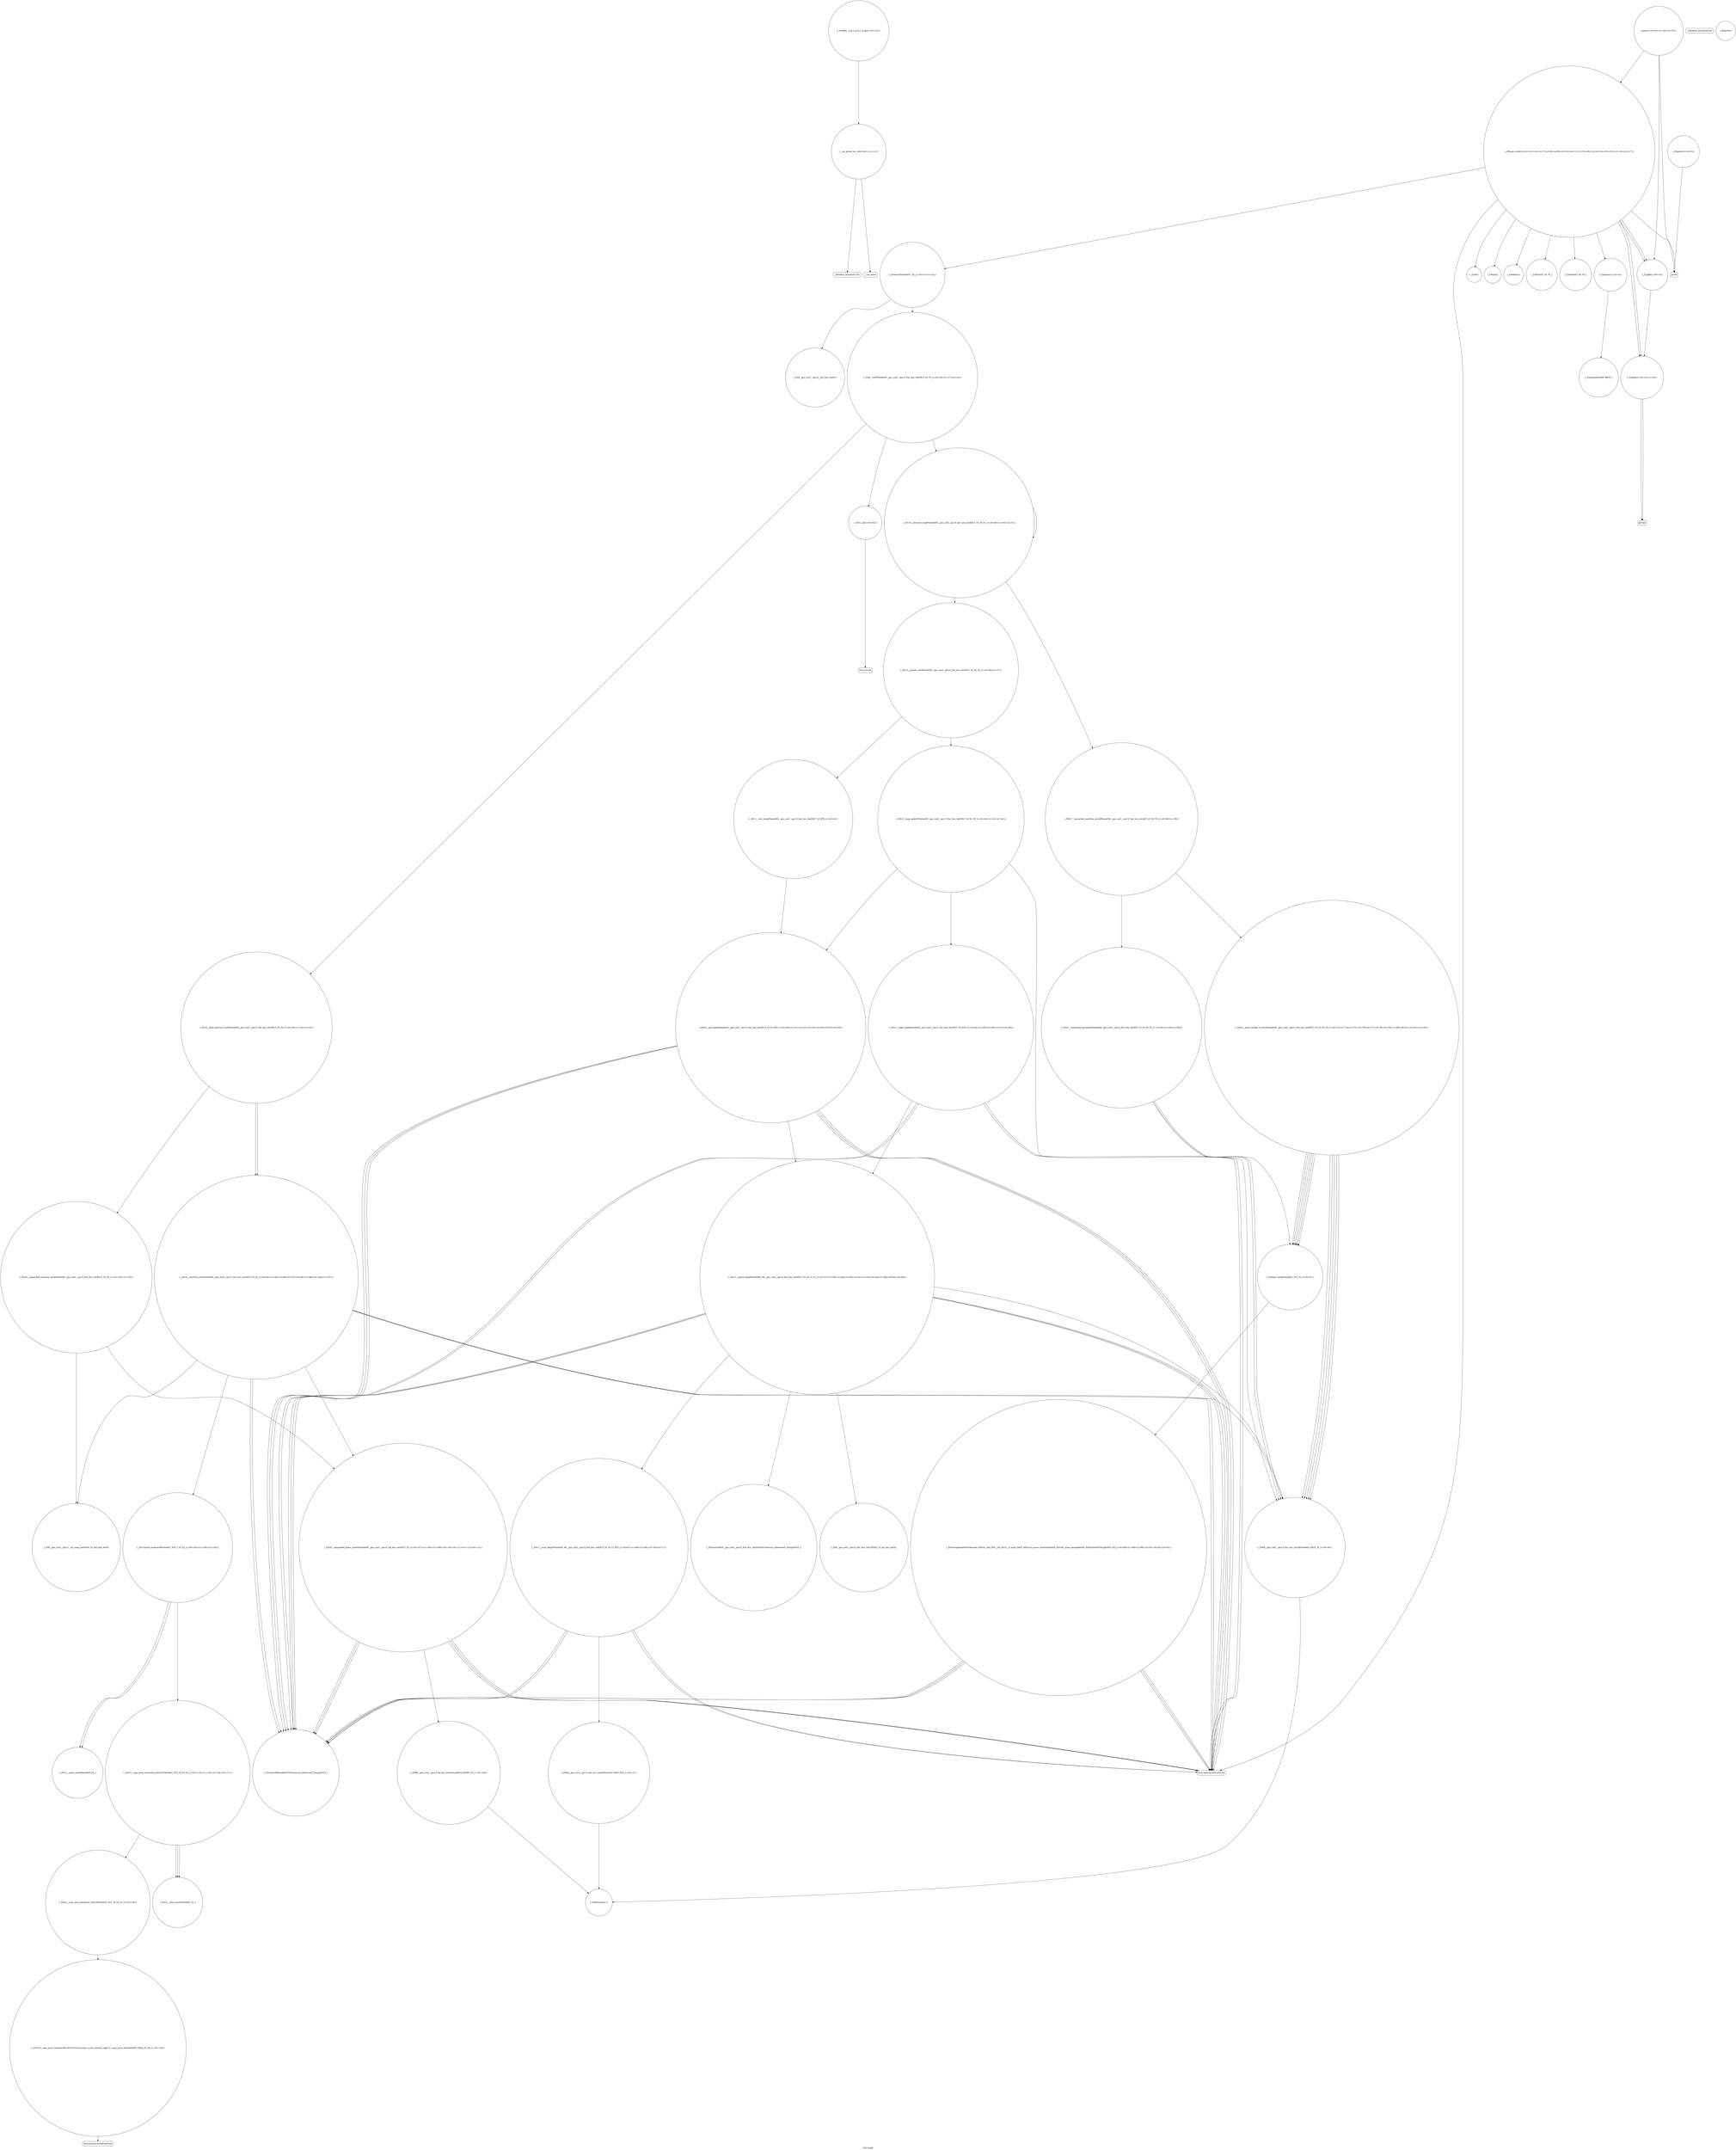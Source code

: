 digraph "Call Graph" {
	label="Call Graph";

	Node0x5562cc69d6a0 [shape=record,shape=circle,label="{__cxx_global_var_init|{<s0>1|<s1>2}}"];
	Node0x5562cc69d6a0:s0 -> Node0x5562cc69d720[color=black];
	Node0x5562cc69d6a0:s1 -> Node0x5562cc86e5d0[color=black];
	Node0x5562cc86fad0 [shape=record,shape=circle,label="{_ZSt16__insertion_sortIP4nodeN9__gnu_cxx5__ops15_Iter_less_iterEEvT_S5_T0_|{<s0>94|<s1>95|<s2>96|<s3>97|<s4>98|<s5>99|<s6>100|<s7>101}}"];
	Node0x5562cc86fad0:s0 -> Node0x5562cc86f450[color=black];
	Node0x5562cc86fad0:s1 -> Node0x5562cc86f550[color=black];
	Node0x5562cc86fad0:s2 -> Node0x5562cc86ed50[color=black];
	Node0x5562cc86fad0:s3 -> Node0x5562cc86fbd0[color=black];
	Node0x5562cc86fad0:s4 -> Node0x5562cc86f550[color=black];
	Node0x5562cc86fad0:s5 -> Node0x5562cc86ed50[color=black];
	Node0x5562cc86fad0:s6 -> Node0x5562cc870cf0[color=black];
	Node0x5562cc86fad0:s7 -> Node0x5562cc870c70[color=black];
	Node0x5562cc86e7d0 [shape=record,shape=circle,label="{_ZltRK4nodeS1_}"];
	Node0x5562cc870e70 [shape=record,shape=circle,label="{_ZSt22__copy_move_backward_aILb1EP4nodeS1_ET1_T0_S3_S2_|{<s0>118}}"];
	Node0x5562cc870e70:s0 -> Node0x5562cc870f70[color=black];
	Node0x5562cc86eb50 [shape=record,shape=circle,label="{_Z2gnRi|{<s0>18}}"];
	Node0x5562cc86eb50:s0 -> Node0x5562cc86ebd0[color=black];
	Node0x5562cc86eed0 [shape=record,shape=Mrecord,label="{getchar}"];
	Node0x5562cc86f250 [shape=record,shape=circle,label="{_ZSt27__unguarded_partition_pivotIP4nodeN9__gnu_cxx5__ops15_Iter_less_iterEET_S5_S5_T0_|{<s0>38|<s1>39}}"];
	Node0x5562cc86f250:s0 -> Node0x5562cc86f850[color=black];
	Node0x5562cc86f250:s1 -> Node0x5562cc86f8d0[color=black];
	Node0x5562cc86f5d0 [shape=record,shape=circle,label="{_ZSt13__adjust_heapIP4nodelS0_N9__gnu_cxx5__ops15_Iter_less_iterEEvT_T0_S6_T1_T2_|{<s0>57|<s1>58|<s2>59|<s3>60|<s4>61|<s5>62|<s6>63|<s7>64|<s8>65|<s9>66}}"];
	Node0x5562cc86f5d0:s0 -> Node0x5562cc86f450[color=black];
	Node0x5562cc86f5d0:s1 -> Node0x5562cc86f550[color=black];
	Node0x5562cc86f5d0:s2 -> Node0x5562cc86ed50[color=black];
	Node0x5562cc86f5d0:s3 -> Node0x5562cc86f550[color=black];
	Node0x5562cc86f5d0:s4 -> Node0x5562cc86ed50[color=black];
	Node0x5562cc86f5d0:s5 -> Node0x5562cc86f650[color=black];
	Node0x5562cc86f5d0:s6 -> Node0x5562cc86f6d0[color=black];
	Node0x5562cc86f5d0:s7 -> Node0x5562cc86f550[color=black];
	Node0x5562cc86f5d0:s8 -> Node0x5562cc86ed50[color=black];
	Node0x5562cc86f5d0:s9 -> Node0x5562cc86f750[color=black];
	Node0x5562cc86f950 [shape=record,shape=circle,label="{_ZSt9iter_swapIP4nodeS1_EvT_T0_|{<s0>87}}"];
	Node0x5562cc86f950:s0 -> Node0x5562cc86f9d0[color=black];
	Node0x5562cc86e650 [shape=record,shape=circle,label="{_Z5getrev|{<s0>3}}"];
	Node0x5562cc86e650:s0 -> Node0x5562cc86e6d0[color=black];
	Node0x5562cc870cf0 [shape=record,shape=circle,label="{_ZN9__gnu_cxx5__ops15__val_comp_iterENS0_15_Iter_less_iterE}"];
	Node0x5562cc86e9d0 [shape=record,shape=circle,label="{_Z5upmaxIxxEbRT_RKT0_}"];
	Node0x5562cc871070 [shape=record,shape=circle,label="{_ZNK9__gnu_cxx5__ops14_Val_less_iterclI4nodePS3_EEbRT_T0_|{<s0>120}}"];
	Node0x5562cc871070:s0 -> Node0x5562cc86e7d0[color=black];
	Node0x5562cc86ed50 [shape=record,shape=Mrecord,label="{llvm.memcpy.p0i8.p0i8.i64}"];
	Node0x5562cc86f0d0 [shape=record,shape=circle,label="{_ZSt4__lgl|{<s0>32}}"];
	Node0x5562cc86f0d0:s0 -> Node0x5562cc86fa50[color=black];
	Node0x5562cc86f450 [shape=record,shape=circle,label="{_ZNK9__gnu_cxx5__ops15_Iter_less_iterclIP4nodeS4_EEbT_T0_|{<s0>49}}"];
	Node0x5562cc86f450:s0 -> Node0x5562cc86e7d0[color=black];
	Node0x5562cc86f7d0 [shape=record,shape=circle,label="{_ZNK9__gnu_cxx5__ops14_Iter_less_valclIP4nodeS3_EEbT_RT0_|{<s0>72}}"];
	Node0x5562cc86f7d0:s0 -> Node0x5562cc86e7d0[color=black];
	Node0x5562cc69d720 [shape=record,shape=Mrecord,label="{_ZNSt8ios_base4InitC1Ev}"];
	Node0x5562cc86fb50 [shape=record,shape=circle,label="{_ZSt26__unguarded_insertion_sortIP4nodeN9__gnu_cxx5__ops15_Iter_less_iterEEvT_S5_T0_|{<s0>102|<s1>103}}"];
	Node0x5562cc86fb50:s0 -> Node0x5562cc870cf0[color=black];
	Node0x5562cc86fb50:s1 -> Node0x5562cc870c70[color=black];
	Node0x5562cc86e850 [shape=record,shape=circle,label="{_Z2okv}"];
	Node0x5562cc870ef0 [shape=record,shape=circle,label="{_ZSt12__niter_baseIP4nodeET_S2_}"];
	Node0x5562cc86ebd0 [shape=record,shape=circle,label="{_Z2gnRx|{<s0>19|<s1>20}}"];
	Node0x5562cc86ebd0:s0 -> Node0x5562cc86eed0[color=black];
	Node0x5562cc86ebd0:s1 -> Node0x5562cc86eed0[color=black];
	Node0x5562cc86ef50 [shape=record,shape=circle,label="{_ZSt6__sortIP4nodeN9__gnu_cxx5__ops15_Iter_less_iterEEvT_S5_T0_|{<s0>26|<s1>27|<s2>28}}"];
	Node0x5562cc86ef50:s0 -> Node0x5562cc86f0d0[color=black];
	Node0x5562cc86ef50:s1 -> Node0x5562cc86f050[color=black];
	Node0x5562cc86ef50:s2 -> Node0x5562cc86f150[color=black];
	Node0x5562cc86f2d0 [shape=record,shape=circle,label="{_ZSt13__heap_selectIP4nodeN9__gnu_cxx5__ops15_Iter_less_iterEEvT_S5_S5_T0_|{<s0>40|<s1>41|<s2>42}}"];
	Node0x5562cc86f2d0:s0 -> Node0x5562cc86f3d0[color=black];
	Node0x5562cc86f2d0:s1 -> Node0x5562cc86f450[color=black];
	Node0x5562cc86f2d0:s2 -> Node0x5562cc86f4d0[color=black];
	Node0x5562cc86f650 [shape=record,shape=circle,label="{_ZSt4moveIRN9__gnu_cxx5__ops15_Iter_less_iterEEONSt16remove_referenceIT_E4typeEOS5_}"];
	Node0x5562cc86f9d0 [shape=record,shape=circle,label="{_ZSt4swapI4nodeENSt9enable_ifIXsr6__and_ISt6__not_ISt15__is_tuple_likeIT_EESt21is_move_constructibleIS4_ESt18is_move_assignableIS4_EEE5valueEvE4typeERS4_SD_|{<s0>88|<s1>89|<s2>90|<s3>91|<s4>92|<s5>93}}"];
	Node0x5562cc86f9d0:s0 -> Node0x5562cc86f550[color=black];
	Node0x5562cc86f9d0:s1 -> Node0x5562cc86ed50[color=black];
	Node0x5562cc86f9d0:s2 -> Node0x5562cc86f550[color=black];
	Node0x5562cc86f9d0:s3 -> Node0x5562cc86ed50[color=black];
	Node0x5562cc86f9d0:s4 -> Node0x5562cc86f550[color=black];
	Node0x5562cc86f9d0:s5 -> Node0x5562cc86ed50[color=black];
	Node0x5562cc86e6d0 [shape=record,shape=Mrecord,label="{printf}"];
	Node0x5562cc870d70 [shape=record,shape=circle,label="{_ZSt23__copy_move_backward_a2ILb1EP4nodeS1_ET1_T0_S3_S2_|{<s0>114|<s1>115|<s2>116|<s3>117}}"];
	Node0x5562cc870d70:s0 -> Node0x5562cc870ef0[color=black];
	Node0x5562cc870d70:s1 -> Node0x5562cc870ef0[color=black];
	Node0x5562cc870d70:s2 -> Node0x5562cc870ef0[color=black];
	Node0x5562cc870d70:s3 -> Node0x5562cc870e70[color=black];
	Node0x5562cc86ea50 [shape=record,shape=circle,label="{_Z4tiaox}"];
	Node0x5562cc8710f0 [shape=record,shape=circle,label="{_GLOBAL__sub_I_jcvb_1_0.cpp|{<s0>121}}"];
	Node0x5562cc8710f0:s0 -> Node0x5562cc69d6a0[color=black];
	Node0x5562cc86edd0 [shape=record,shape=circle,label="{_ZSt4sortIP4nodeEvT_S2_|{<s0>21|<s1>22}}"];
	Node0x5562cc86edd0:s0 -> Node0x5562cc86efd0[color=black];
	Node0x5562cc86edd0:s1 -> Node0x5562cc86ef50[color=black];
	Node0x5562cc86f150 [shape=record,shape=circle,label="{_ZSt22__final_insertion_sortIP4nodeN9__gnu_cxx5__ops15_Iter_less_iterEEvT_S5_T0_|{<s0>33|<s1>34|<s2>35}}"];
	Node0x5562cc86f150:s0 -> Node0x5562cc86fad0[color=black];
	Node0x5562cc86f150:s1 -> Node0x5562cc86fb50[color=black];
	Node0x5562cc86f150:s2 -> Node0x5562cc86fad0[color=black];
	Node0x5562cc86f4d0 [shape=record,shape=circle,label="{_ZSt10__pop_heapIP4nodeN9__gnu_cxx5__ops15_Iter_less_iterEEvT_S5_S5_RT0_|{<s0>50|<s1>51|<s2>52|<s3>53|<s4>54|<s5>55|<s6>56}}"];
	Node0x5562cc86f4d0:s0 -> Node0x5562cc86f550[color=black];
	Node0x5562cc86f4d0:s1 -> Node0x5562cc86ed50[color=black];
	Node0x5562cc86f4d0:s2 -> Node0x5562cc86f550[color=black];
	Node0x5562cc86f4d0:s3 -> Node0x5562cc86ed50[color=black];
	Node0x5562cc86f4d0:s4 -> Node0x5562cc86f550[color=black];
	Node0x5562cc86f4d0:s5 -> Node0x5562cc86ed50[color=black];
	Node0x5562cc86f4d0:s6 -> Node0x5562cc86f5d0[color=black];
	Node0x5562cc86f850 [shape=record,shape=circle,label="{_ZSt22__move_median_to_firstIP4nodeN9__gnu_cxx5__ops15_Iter_less_iterEEvT_S5_S5_S5_T0_|{<s0>73|<s1>74|<s2>75|<s3>76|<s4>77|<s5>78|<s6>79|<s7>80|<s8>81|<s9>82|<s10>83}}"];
	Node0x5562cc86f850:s0 -> Node0x5562cc86f450[color=black];
	Node0x5562cc86f850:s1 -> Node0x5562cc86f450[color=black];
	Node0x5562cc86f850:s2 -> Node0x5562cc86f950[color=black];
	Node0x5562cc86f850:s3 -> Node0x5562cc86f450[color=black];
	Node0x5562cc86f850:s4 -> Node0x5562cc86f950[color=black];
	Node0x5562cc86f850:s5 -> Node0x5562cc86f950[color=black];
	Node0x5562cc86f850:s6 -> Node0x5562cc86f450[color=black];
	Node0x5562cc86f850:s7 -> Node0x5562cc86f950[color=black];
	Node0x5562cc86f850:s8 -> Node0x5562cc86f450[color=black];
	Node0x5562cc86f850:s9 -> Node0x5562cc86f950[color=black];
	Node0x5562cc86f850:s10 -> Node0x5562cc86f950[color=black];
	Node0x5562cc86e550 [shape=record,shape=Mrecord,label="{_ZNSt8ios_base4InitD1Ev}"];
	Node0x5562cc86fbd0 [shape=record,shape=circle,label="{_ZSt13move_backwardIP4nodeS1_ET0_T_S3_S2_|{<s0>104|<s1>105|<s2>106}}"];
	Node0x5562cc86fbd0:s0 -> Node0x5562cc870df0[color=black];
	Node0x5562cc86fbd0:s1 -> Node0x5562cc870df0[color=black];
	Node0x5562cc86fbd0:s2 -> Node0x5562cc870d70[color=black];
	Node0x5562cc86e8d0 [shape=record,shape=circle,label="{_Z6okforxx}"];
	Node0x5562cc870f70 [shape=record,shape=circle,label="{_ZNSt20__copy_move_backwardILb1ELb1ESt26random_access_iterator_tagE13__copy_move_bI4nodeEEPT_PKS4_S7_S5_|{<s0>119}}"];
	Node0x5562cc870f70:s0 -> Node0x5562cc870ff0[color=black];
	Node0x5562cc86ec50 [shape=record,shape=circle,label="{_Z3floIxxET_S0_T0_}"];
	Node0x5562cc86efd0 [shape=record,shape=circle,label="{_ZN9__gnu_cxx5__ops16__iter_less_iterEv}"];
	Node0x5562cc86f350 [shape=record,shape=circle,label="{_ZSt11__sort_heapIP4nodeN9__gnu_cxx5__ops15_Iter_less_iterEEvT_S5_RT0_|{<s0>43}}"];
	Node0x5562cc86f350:s0 -> Node0x5562cc86f4d0[color=black];
	Node0x5562cc86f6d0 [shape=record,shape=circle,label="{_ZN9__gnu_cxx5__ops14_Iter_less_valC2ENS0_15_Iter_less_iterE}"];
	Node0x5562cc86fa50 [shape=record,shape=Mrecord,label="{llvm.ctlz.i64}"];
	Node0x5562cc86e750 [shape=record,shape=circle,label="{_Z6gettlev}"];
	Node0x5562cc870df0 [shape=record,shape=circle,label="{_ZSt12__miter_baseIP4nodeET_S2_}"];
	Node0x5562cc86ead0 [shape=record,shape=circle,label="{_Z9main_workv|{<s0>5|<s1>6|<s2>7|<s3>8|<s4>9|<s5>10|<s6>11|<s7>12|<s8>13|<s9>14|<s10>15|<s11>16|<s12>17}}"];
	Node0x5562cc86ead0:s0 -> Node0x5562cc86eb50[color=black];
	Node0x5562cc86ead0:s1 -> Node0x5562cc86eb50[color=black];
	Node0x5562cc86ead0:s2 -> Node0x5562cc86ebd0[color=black];
	Node0x5562cc86ead0:s3 -> Node0x5562cc86ebd0[color=black];
	Node0x5562cc86ead0:s4 -> Node0x5562cc86ec50[color=black];
	Node0x5562cc86ead0:s5 -> Node0x5562cc86ecd0[color=black];
	Node0x5562cc86ead0:s6 -> Node0x5562cc86ed50[color=black];
	Node0x5562cc86ead0:s7 -> Node0x5562cc86edd0[color=black];
	Node0x5562cc86ead0:s8 -> Node0x5562cc86e850[color=black];
	Node0x5562cc86ead0:s9 -> Node0x5562cc86e950[color=black];
	Node0x5562cc86ead0:s10 -> Node0x5562cc86ea50[color=black];
	Node0x5562cc86ead0:s11 -> Node0x5562cc86e8d0[color=black];
	Node0x5562cc86ead0:s12 -> Node0x5562cc86e6d0[color=black];
	Node0x5562cc86ee50 [shape=record,shape=circle,label="{main|{<s0>23|<s1>24|<s2>25}}"];
	Node0x5562cc86ee50:s0 -> Node0x5562cc86eb50[color=black];
	Node0x5562cc86ee50:s1 -> Node0x5562cc86e6d0[color=black];
	Node0x5562cc86ee50:s2 -> Node0x5562cc86ead0[color=black];
	Node0x5562cc86f1d0 [shape=record,shape=circle,label="{_ZSt14__partial_sortIP4nodeN9__gnu_cxx5__ops15_Iter_less_iterEEvT_S5_S5_T0_|{<s0>36|<s1>37}}"];
	Node0x5562cc86f1d0:s0 -> Node0x5562cc86f2d0[color=black];
	Node0x5562cc86f1d0:s1 -> Node0x5562cc86f350[color=black];
	Node0x5562cc86f550 [shape=record,shape=circle,label="{_ZSt4moveIR4nodeEONSt16remove_referenceIT_E4typeEOS3_}"];
	Node0x5562cc86f8d0 [shape=record,shape=circle,label="{_ZSt21__unguarded_partitionIP4nodeN9__gnu_cxx5__ops15_Iter_less_iterEET_S5_S5_S5_T0_|{<s0>84|<s1>85|<s2>86}}"];
	Node0x5562cc86f8d0:s0 -> Node0x5562cc86f450[color=black];
	Node0x5562cc86f8d0:s1 -> Node0x5562cc86f450[color=black];
	Node0x5562cc86f8d0:s2 -> Node0x5562cc86f950[color=black];
	Node0x5562cc86e5d0 [shape=record,shape=Mrecord,label="{__cxa_atexit}"];
	Node0x5562cc870c70 [shape=record,shape=circle,label="{_ZSt25__unguarded_linear_insertIP4nodeN9__gnu_cxx5__ops14_Val_less_iterEEvT_T0_|{<s0>107|<s1>108|<s2>109|<s3>110|<s4>111|<s5>112|<s6>113}}"];
	Node0x5562cc870c70:s0 -> Node0x5562cc86f550[color=black];
	Node0x5562cc870c70:s1 -> Node0x5562cc86ed50[color=black];
	Node0x5562cc870c70:s2 -> Node0x5562cc871070[color=black];
	Node0x5562cc870c70:s3 -> Node0x5562cc86f550[color=black];
	Node0x5562cc870c70:s4 -> Node0x5562cc86ed50[color=black];
	Node0x5562cc870c70:s5 -> Node0x5562cc86f550[color=black];
	Node0x5562cc870c70:s6 -> Node0x5562cc86ed50[color=black];
	Node0x5562cc86e950 [shape=record,shape=circle,label="{_Z5getmav|{<s0>4}}"];
	Node0x5562cc86e950:s0 -> Node0x5562cc86e9d0[color=black];
	Node0x5562cc870ff0 [shape=record,shape=Mrecord,label="{llvm.memmove.p0i8.p0i8.i64}"];
	Node0x5562cc86ecd0 [shape=record,shape=circle,label="{_Z3ceiIxxET_S0_T0_}"];
	Node0x5562cc86f050 [shape=record,shape=circle,label="{_ZSt16__introsort_loopIP4nodelN9__gnu_cxx5__ops15_Iter_less_iterEEvT_S5_T0_T1_|{<s0>29|<s1>30|<s2>31}}"];
	Node0x5562cc86f050:s0 -> Node0x5562cc86f1d0[color=black];
	Node0x5562cc86f050:s1 -> Node0x5562cc86f250[color=black];
	Node0x5562cc86f050:s2 -> Node0x5562cc86f050[color=black];
	Node0x5562cc86f3d0 [shape=record,shape=circle,label="{_ZSt11__make_heapIP4nodeN9__gnu_cxx5__ops15_Iter_less_iterEEvT_S5_RT0_|{<s0>44|<s1>45|<s2>46|<s3>47|<s4>48}}"];
	Node0x5562cc86f3d0:s0 -> Node0x5562cc86f550[color=black];
	Node0x5562cc86f3d0:s1 -> Node0x5562cc86ed50[color=black];
	Node0x5562cc86f3d0:s2 -> Node0x5562cc86f550[color=black];
	Node0x5562cc86f3d0:s3 -> Node0x5562cc86ed50[color=black];
	Node0x5562cc86f3d0:s4 -> Node0x5562cc86f5d0[color=black];
	Node0x5562cc86f750 [shape=record,shape=circle,label="{_ZSt11__push_heapIP4nodelS0_N9__gnu_cxx5__ops14_Iter_less_valEEvT_T0_S6_T1_RT2_|{<s0>67|<s1>68|<s2>69|<s3>70|<s4>71}}"];
	Node0x5562cc86f750:s0 -> Node0x5562cc86f7d0[color=black];
	Node0x5562cc86f750:s1 -> Node0x5562cc86f550[color=black];
	Node0x5562cc86f750:s2 -> Node0x5562cc86ed50[color=black];
	Node0x5562cc86f750:s3 -> Node0x5562cc86f550[color=black];
	Node0x5562cc86f750:s4 -> Node0x5562cc86ed50[color=black];
}
